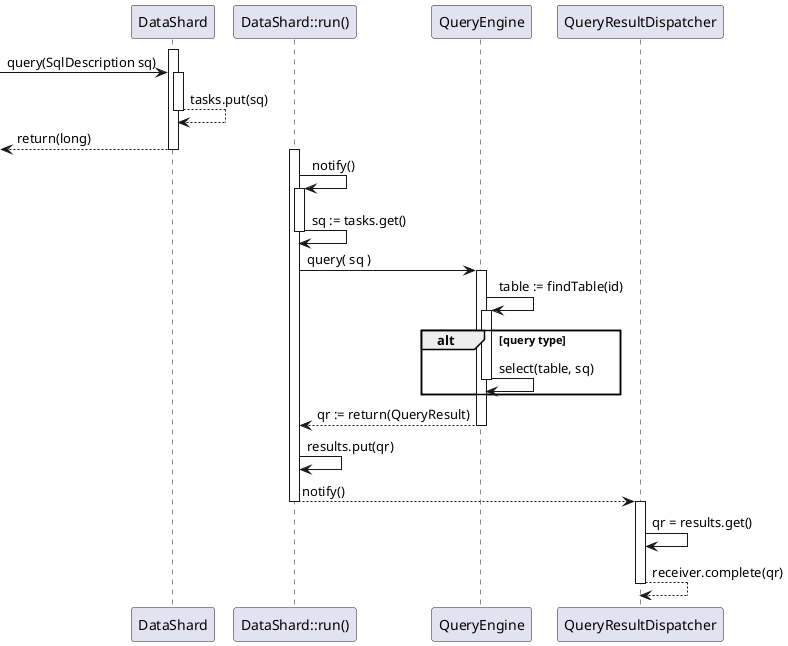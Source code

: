 @startuml
activate DataShard
[-> DataShard : query(SqlDescription sq)

activate DataShard
DataShard --> DataShard : tasks.put(sq)
deactivate DataShard

[<-- DataShard : return(long)
deactivate DataShard

activate "DataShard::run()"
"DataShard::run()" -> "DataShard::run()" : notify()
activate "DataShard::run()"
"DataShard::run()" -> "DataShard::run()" : sq := tasks.get()
deactivate "DataShard::run()"

"DataShard::run()" -> QueryEngine : query( sq )

activate QueryEngine
QueryEngine -> QueryEngine : table := findTable(id)

alt query type
    activate QueryEngine
        QueryEngine -> QueryEngine : select(table, sq)
    deactivate QueryEngine
end
QueryEngine --> "DataShard::run()" : qr := return(QueryResult)
deactivate QueryEngine

"DataShard::run()" -> "DataShard::run()": results.put(qr)
"DataShard::run()" --> QueryResultDispatcher: notify()
deactivate "DataShard::run()"

activate QueryResultDispatcher
QueryResultDispatcher -> QueryResultDispatcher : qr = results.get()
QueryResultDispatcher --> QueryResultDispatcher : receiver.complete(qr)
deactivate QueryResultDispatcher
@enduml